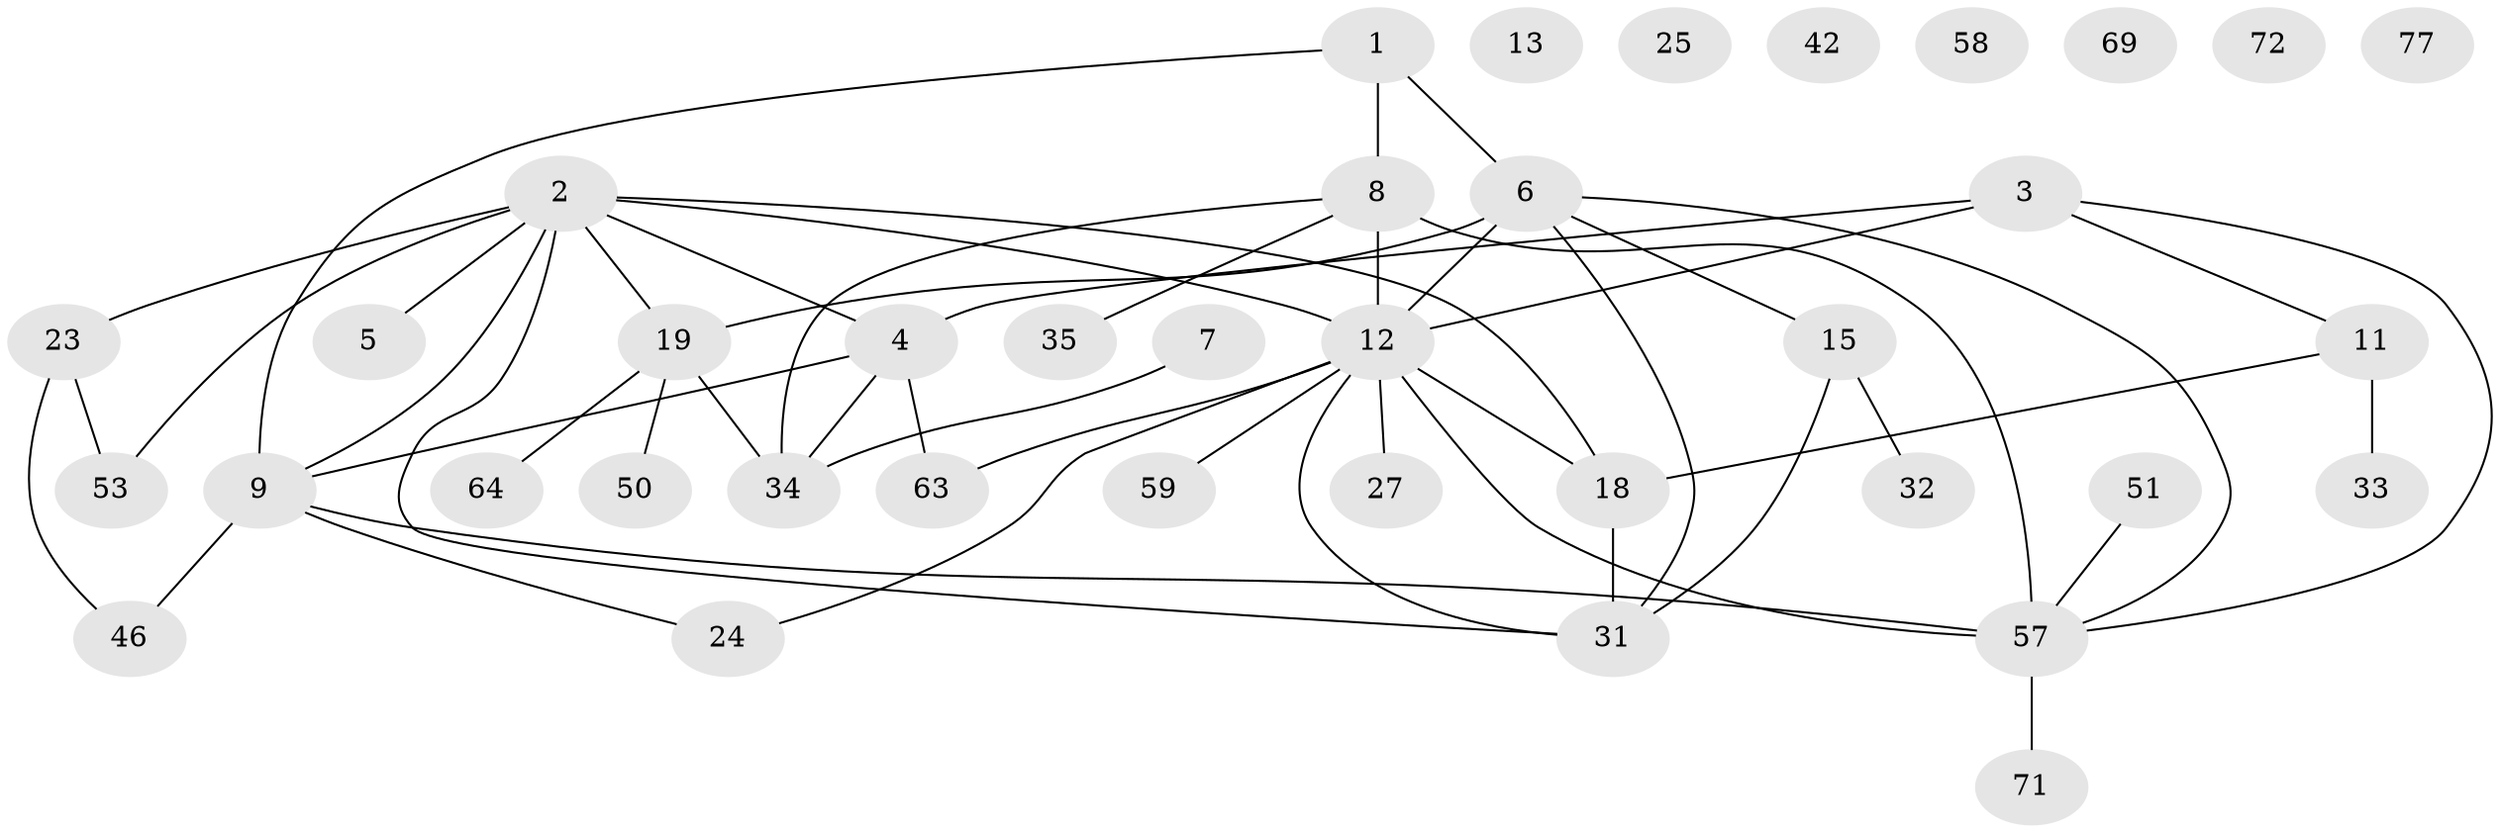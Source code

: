 // original degree distribution, {1: 0.2, 5: 0.05, 3: 0.2125, 2: 0.2625, 6: 0.025, 0: 0.075, 4: 0.15, 8: 0.0125, 7: 0.0125}
// Generated by graph-tools (version 1.1) at 2025/16/03/04/25 18:16:28]
// undirected, 38 vertices, 51 edges
graph export_dot {
graph [start="1"]
  node [color=gray90,style=filled];
  1 [super="+45"];
  2 [super="+10+40+37+54"];
  3 [super="+28"];
  4 [super="+43"];
  5;
  6 [super="+29+14"];
  7;
  8 [super="+30+36+66"];
  9 [super="+21+74"];
  11 [super="+41"];
  12 [super="+67+68+73+70+16"];
  13;
  15 [super="+80+17"];
  18 [super="+26"];
  19 [super="+38+20"];
  23 [super="+44+52"];
  24;
  25 [super="+55"];
  27;
  31 [super="+49"];
  32;
  33 [super="+56"];
  34 [super="+60"];
  35;
  42;
  46;
  50;
  51;
  53;
  57 [super="+62"];
  58;
  59;
  63;
  64;
  69;
  71;
  72;
  77;
  1 -- 8;
  1 -- 9;
  1 -- 6;
  2 -- 5 [weight=2];
  2 -- 9;
  2 -- 18;
  2 -- 53;
  2 -- 12 [weight=2];
  2 -- 4;
  2 -- 23;
  2 -- 19;
  2 -- 31;
  3 -- 57;
  3 -- 12;
  3 -- 4;
  3 -- 11;
  4 -- 34;
  4 -- 9;
  4 -- 63;
  6 -- 57;
  6 -- 12;
  6 -- 15;
  6 -- 31;
  6 -- 19 [weight=2];
  7 -- 34;
  8 -- 35;
  8 -- 12 [weight=2];
  8 -- 57 [weight=2];
  8 -- 34;
  9 -- 24;
  9 -- 57;
  9 -- 46;
  11 -- 33;
  11 -- 18;
  12 -- 24;
  12 -- 57 [weight=2];
  12 -- 59;
  12 -- 27 [weight=2];
  12 -- 63;
  12 -- 18;
  12 -- 31;
  15 -- 32;
  15 -- 31;
  18 -- 31;
  19 -- 34;
  19 -- 50;
  19 -- 64;
  23 -- 53;
  23 -- 46;
  51 -- 57;
  57 -- 71;
}

